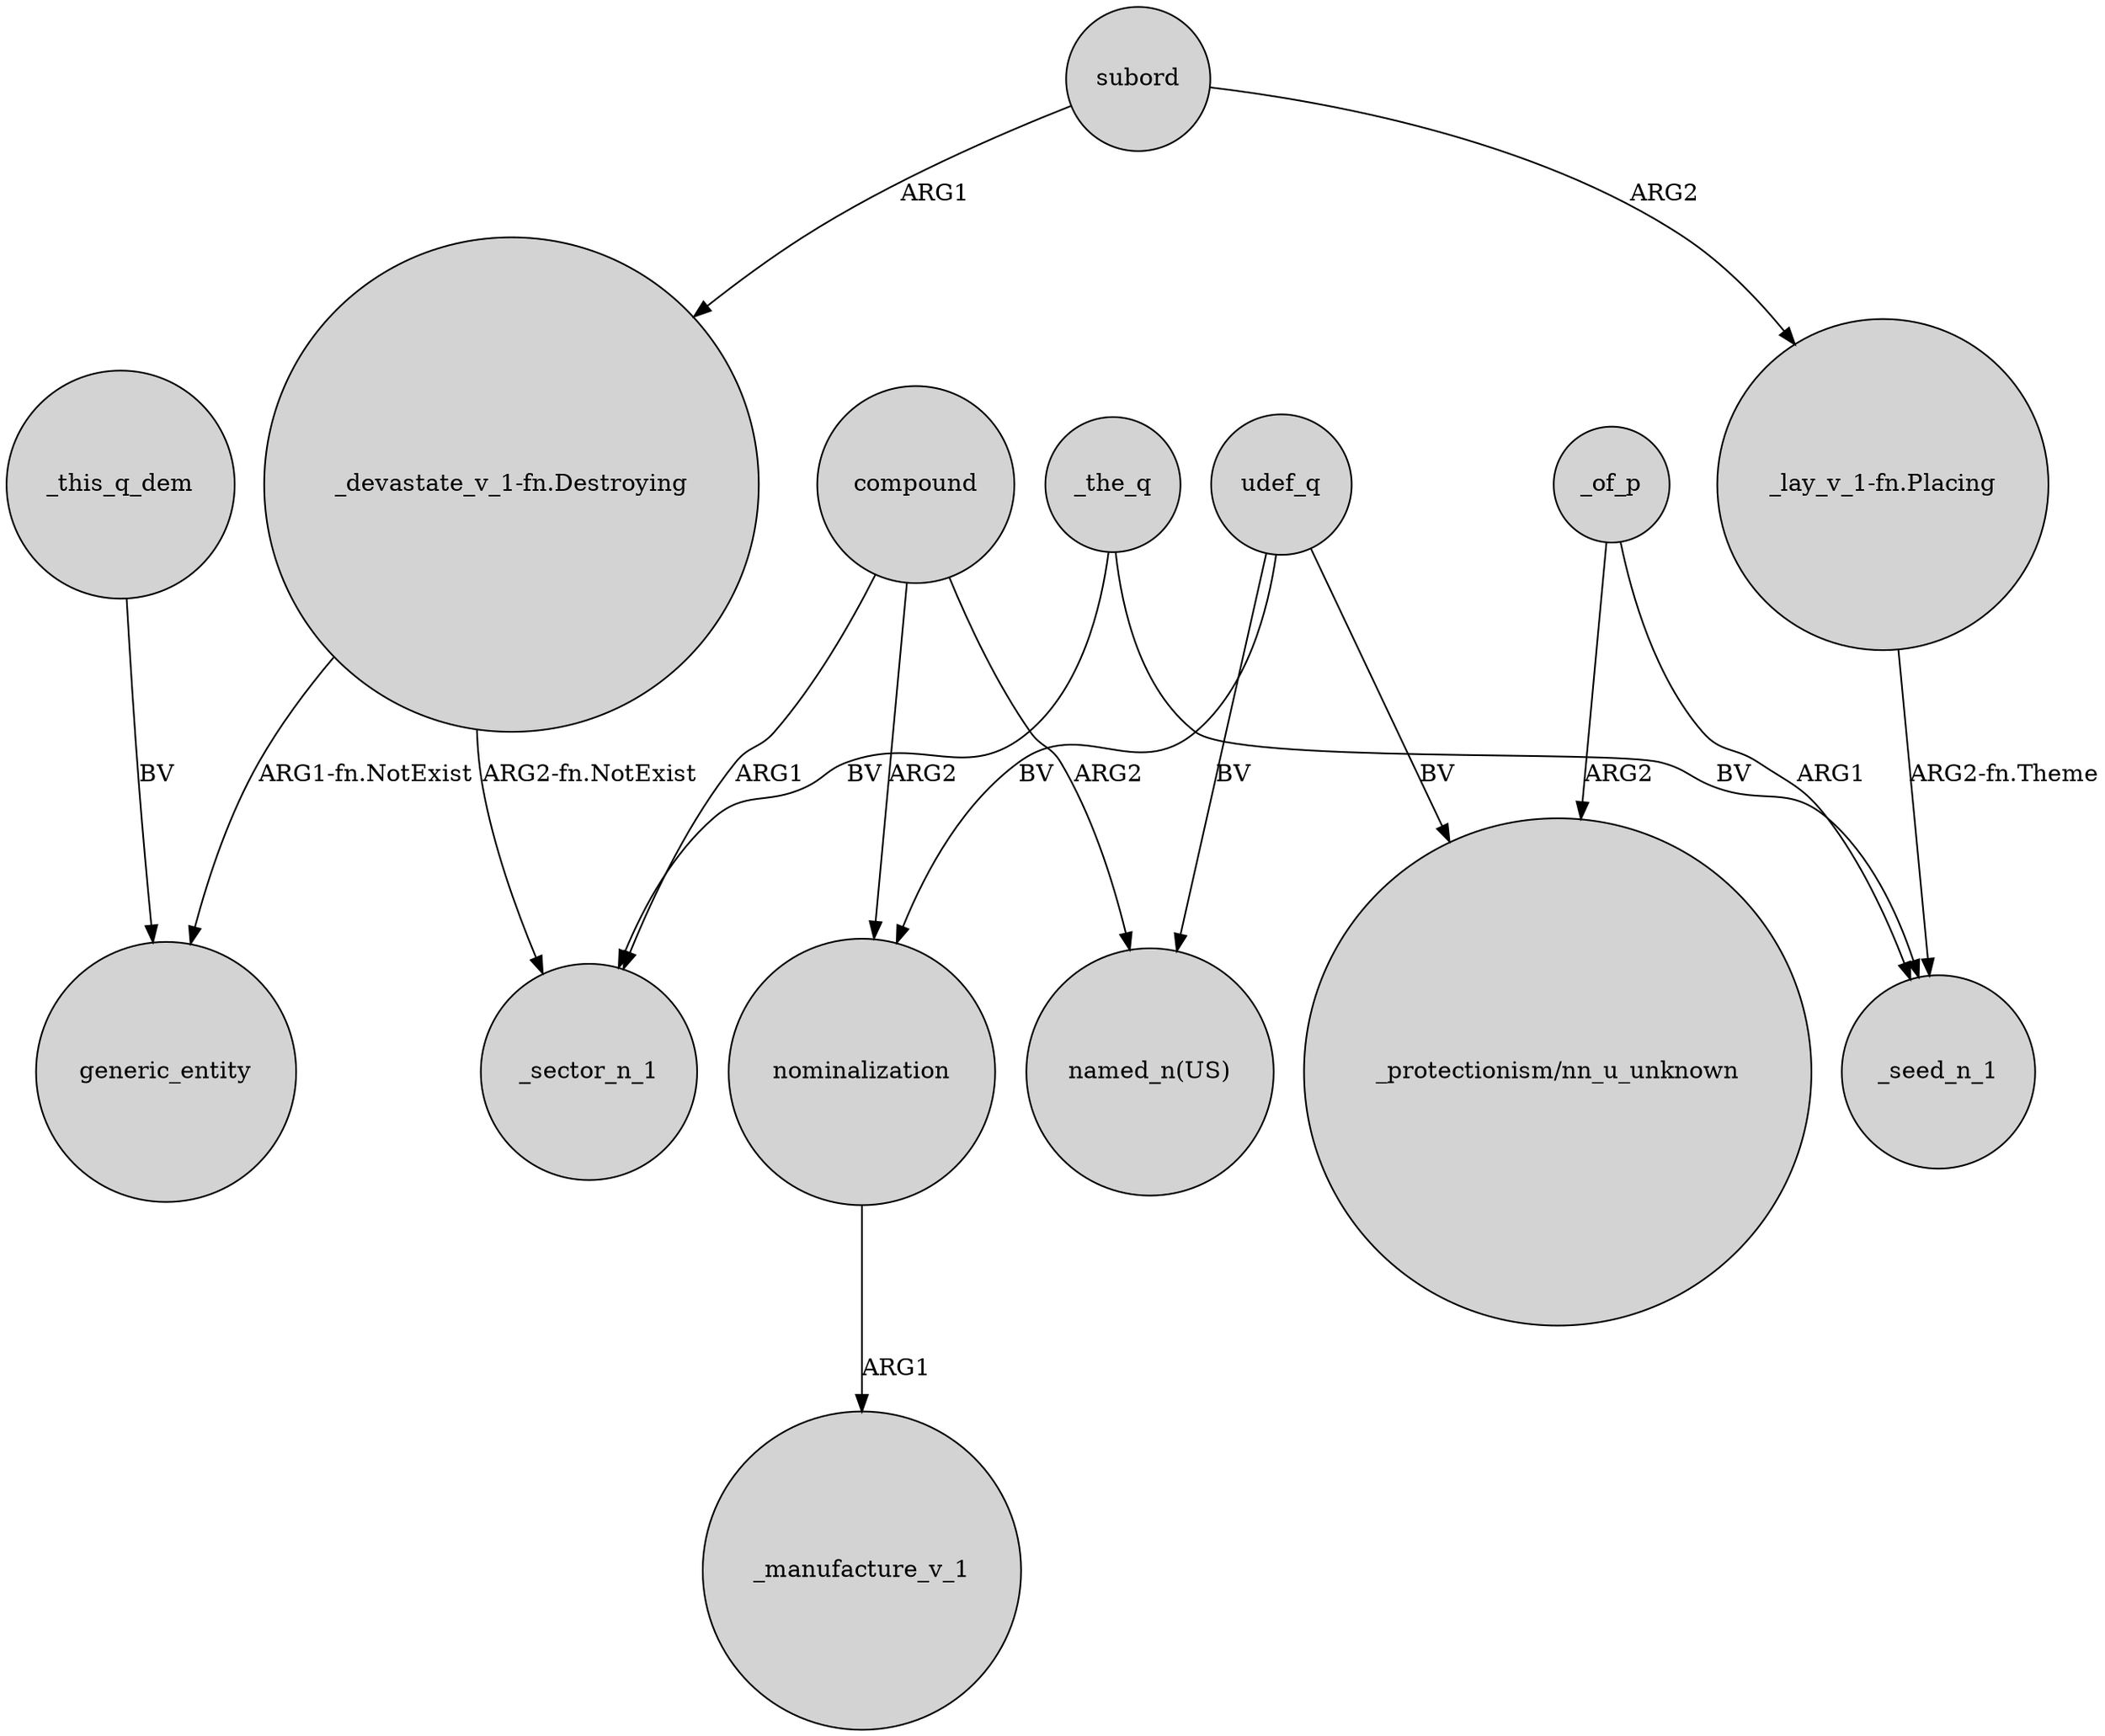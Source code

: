 digraph {
	node [shape=circle style=filled]
	"_devastate_v_1-fn.Destroying" -> generic_entity [label="ARG1-fn.NotExist"]
	nominalization -> _manufacture_v_1 [label=ARG1]
	_this_q_dem -> generic_entity [label=BV]
	udef_q -> "named_n(US)" [label=BV]
	compound -> nominalization [label=ARG2]
	udef_q -> "_protectionism/nn_u_unknown" [label=BV]
	compound -> _sector_n_1 [label=ARG1]
	compound -> "named_n(US)" [label=ARG2]
	"_lay_v_1-fn.Placing" -> _seed_n_1 [label="ARG2-fn.Theme"]
	subord -> "_devastate_v_1-fn.Destroying" [label=ARG1]
	_the_q -> _seed_n_1 [label=BV]
	_of_p -> _seed_n_1 [label=ARG1]
	udef_q -> nominalization [label=BV]
	"_devastate_v_1-fn.Destroying" -> _sector_n_1 [label="ARG2-fn.NotExist"]
	subord -> "_lay_v_1-fn.Placing" [label=ARG2]
	_the_q -> _sector_n_1 [label=BV]
	_of_p -> "_protectionism/nn_u_unknown" [label=ARG2]
}

